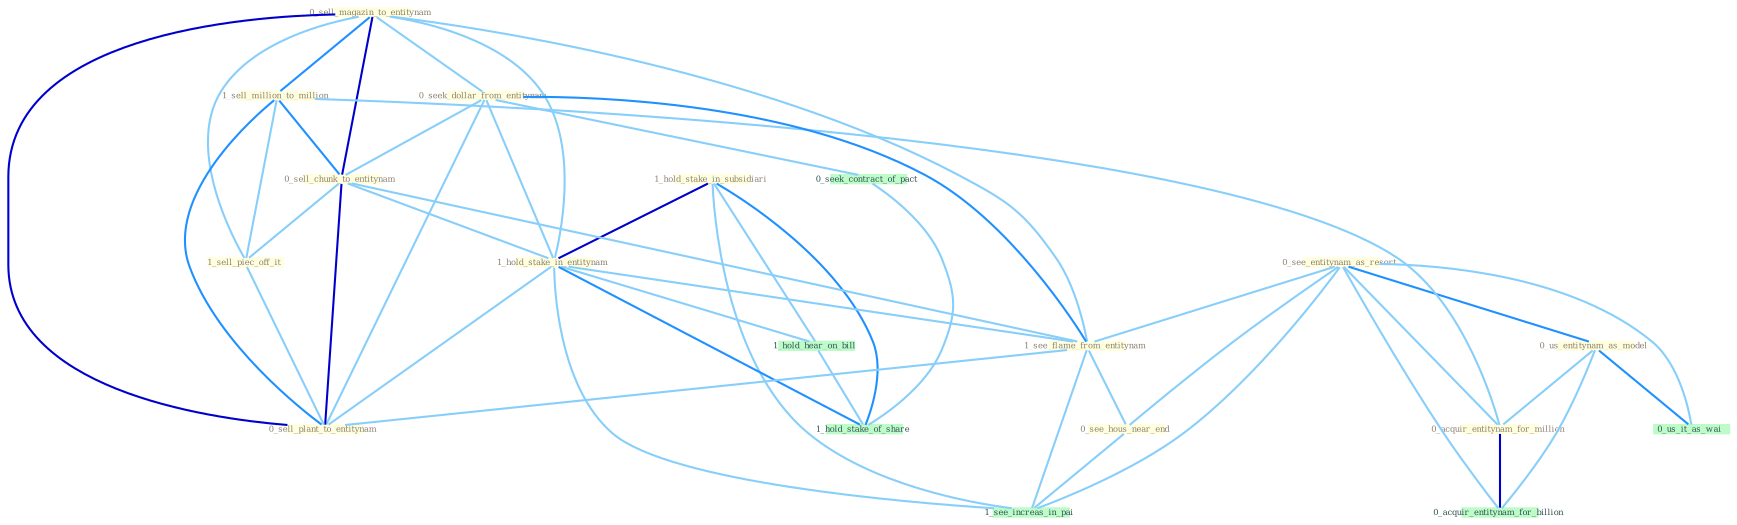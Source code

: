 Graph G{ 
    node
    [shape=polygon,style=filled,width=.5,height=.06,color="#BDFCC9",fixedsize=true,fontsize=4,
    fontcolor="#2f4f4f"];
    {node
    [color="#ffffe0", fontcolor="#8b7d6b"] "0_sell_magazin_to_entitynam " "0_see_entitynam_as_resort " "1_hold_stake_in_subsidiari " "1_sell_million_to_million " "0_seek_dollar_from_entitynam " "0_us_entitynam_as_model " "0_sell_chunk_to_entitynam " "0_acquir_entitynam_for_million " "1_hold_stake_in_entitynam " "1_see_flame_from_entitynam " "1_sell_piec_off_it " "0_sell_plant_to_entitynam " "0_see_hous_near_end "}
{node [color="#fff0f5", fontcolor="#b22222"]}
edge [color="#B0E2FF"];

	"0_sell_magazin_to_entitynam " -- "1_sell_million_to_million " [w="2", color="#1e90ff" , len=0.8];
	"0_sell_magazin_to_entitynam " -- "0_seek_dollar_from_entitynam " [w="1", color="#87cefa" ];
	"0_sell_magazin_to_entitynam " -- "0_sell_chunk_to_entitynam " [w="3", color="#0000cd" , len=0.6];
	"0_sell_magazin_to_entitynam " -- "1_hold_stake_in_entitynam " [w="1", color="#87cefa" ];
	"0_sell_magazin_to_entitynam " -- "1_see_flame_from_entitynam " [w="1", color="#87cefa" ];
	"0_sell_magazin_to_entitynam " -- "1_sell_piec_off_it " [w="1", color="#87cefa" ];
	"0_sell_magazin_to_entitynam " -- "0_sell_plant_to_entitynam " [w="3", color="#0000cd" , len=0.6];
	"0_see_entitynam_as_resort " -- "0_us_entitynam_as_model " [w="2", color="#1e90ff" , len=0.8];
	"0_see_entitynam_as_resort " -- "0_acquir_entitynam_for_million " [w="1", color="#87cefa" ];
	"0_see_entitynam_as_resort " -- "1_see_flame_from_entitynam " [w="1", color="#87cefa" ];
	"0_see_entitynam_as_resort " -- "0_see_hous_near_end " [w="1", color="#87cefa" ];
	"0_see_entitynam_as_resort " -- "0_us_it_as_wai " [w="1", color="#87cefa" ];
	"0_see_entitynam_as_resort " -- "0_acquir_entitynam_for_billion " [w="1", color="#87cefa" ];
	"0_see_entitynam_as_resort " -- "1_see_increas_in_pai " [w="1", color="#87cefa" ];
	"1_hold_stake_in_subsidiari " -- "1_hold_stake_in_entitynam " [w="3", color="#0000cd" , len=0.6];
	"1_hold_stake_in_subsidiari " -- "1_see_increas_in_pai " [w="1", color="#87cefa" ];
	"1_hold_stake_in_subsidiari " -- "1_hold_hear_on_bill " [w="1", color="#87cefa" ];
	"1_hold_stake_in_subsidiari " -- "1_hold_stake_of_share " [w="2", color="#1e90ff" , len=0.8];
	"1_sell_million_to_million " -- "0_sell_chunk_to_entitynam " [w="2", color="#1e90ff" , len=0.8];
	"1_sell_million_to_million " -- "0_acquir_entitynam_for_million " [w="1", color="#87cefa" ];
	"1_sell_million_to_million " -- "1_sell_piec_off_it " [w="1", color="#87cefa" ];
	"1_sell_million_to_million " -- "0_sell_plant_to_entitynam " [w="2", color="#1e90ff" , len=0.8];
	"0_seek_dollar_from_entitynam " -- "0_sell_chunk_to_entitynam " [w="1", color="#87cefa" ];
	"0_seek_dollar_from_entitynam " -- "1_hold_stake_in_entitynam " [w="1", color="#87cefa" ];
	"0_seek_dollar_from_entitynam " -- "1_see_flame_from_entitynam " [w="2", color="#1e90ff" , len=0.8];
	"0_seek_dollar_from_entitynam " -- "0_sell_plant_to_entitynam " [w="1", color="#87cefa" ];
	"0_seek_dollar_from_entitynam " -- "0_seek_contract_of_pact " [w="1", color="#87cefa" ];
	"0_us_entitynam_as_model " -- "0_acquir_entitynam_for_million " [w="1", color="#87cefa" ];
	"0_us_entitynam_as_model " -- "0_us_it_as_wai " [w="2", color="#1e90ff" , len=0.8];
	"0_us_entitynam_as_model " -- "0_acquir_entitynam_for_billion " [w="1", color="#87cefa" ];
	"0_sell_chunk_to_entitynam " -- "1_hold_stake_in_entitynam " [w="1", color="#87cefa" ];
	"0_sell_chunk_to_entitynam " -- "1_see_flame_from_entitynam " [w="1", color="#87cefa" ];
	"0_sell_chunk_to_entitynam " -- "1_sell_piec_off_it " [w="1", color="#87cefa" ];
	"0_sell_chunk_to_entitynam " -- "0_sell_plant_to_entitynam " [w="3", color="#0000cd" , len=0.6];
	"0_acquir_entitynam_for_million " -- "0_acquir_entitynam_for_billion " [w="3", color="#0000cd" , len=0.6];
	"1_hold_stake_in_entitynam " -- "1_see_flame_from_entitynam " [w="1", color="#87cefa" ];
	"1_hold_stake_in_entitynam " -- "0_sell_plant_to_entitynam " [w="1", color="#87cefa" ];
	"1_hold_stake_in_entitynam " -- "1_see_increas_in_pai " [w="1", color="#87cefa" ];
	"1_hold_stake_in_entitynam " -- "1_hold_hear_on_bill " [w="1", color="#87cefa" ];
	"1_hold_stake_in_entitynam " -- "1_hold_stake_of_share " [w="2", color="#1e90ff" , len=0.8];
	"1_see_flame_from_entitynam " -- "0_sell_plant_to_entitynam " [w="1", color="#87cefa" ];
	"1_see_flame_from_entitynam " -- "0_see_hous_near_end " [w="1", color="#87cefa" ];
	"1_see_flame_from_entitynam " -- "1_see_increas_in_pai " [w="1", color="#87cefa" ];
	"1_sell_piec_off_it " -- "0_sell_plant_to_entitynam " [w="1", color="#87cefa" ];
	"0_see_hous_near_end " -- "1_see_increas_in_pai " [w="1", color="#87cefa" ];
	"0_seek_contract_of_pact " -- "1_hold_stake_of_share " [w="1", color="#87cefa" ];
	"1_hold_hear_on_bill " -- "1_hold_stake_of_share " [w="1", color="#87cefa" ];
}